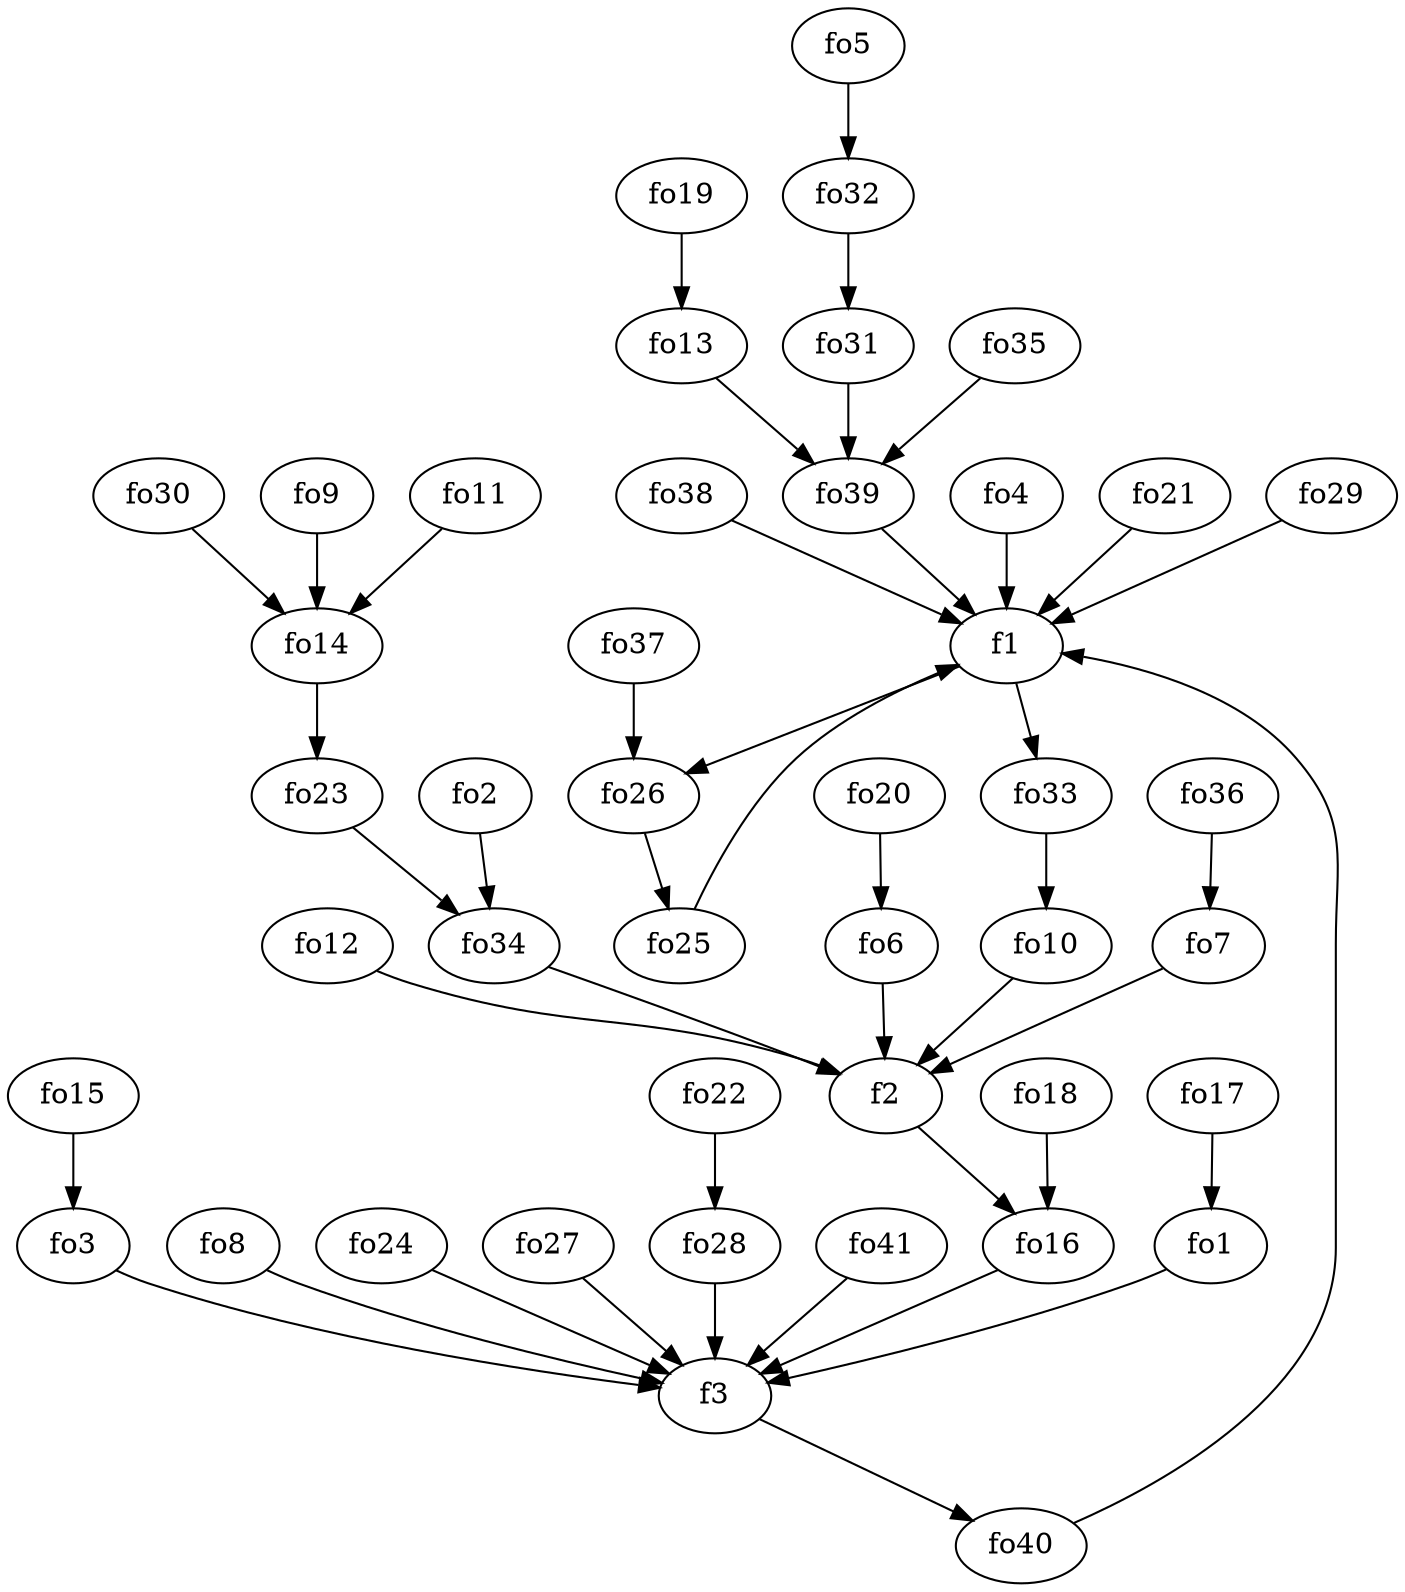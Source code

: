 strict digraph  {
f1;
f2;
f3;
fo1;
fo2;
fo3;
fo4;
fo5;
fo6;
fo7;
fo8;
fo9;
fo10;
fo11;
fo12;
fo13;
fo14;
fo15;
fo16;
fo17;
fo18;
fo19;
fo20;
fo21;
fo22;
fo23;
fo24;
fo25;
fo26;
fo27;
fo28;
fo29;
fo30;
fo31;
fo32;
fo33;
fo34;
fo35;
fo36;
fo37;
fo38;
fo39;
fo40;
fo41;
f1 -> fo26  [weight=2];
f1 -> fo33  [weight=2];
f2 -> fo16  [weight=2];
f3 -> fo40  [weight=2];
fo1 -> f3  [weight=2];
fo2 -> fo34  [weight=2];
fo3 -> f3  [weight=2];
fo4 -> f1  [weight=2];
fo5 -> fo32  [weight=2];
fo6 -> f2  [weight=2];
fo7 -> f2  [weight=2];
fo8 -> f3  [weight=2];
fo9 -> fo14  [weight=2];
fo10 -> f2  [weight=2];
fo11 -> fo14  [weight=2];
fo12 -> f2  [weight=2];
fo13 -> fo39  [weight=2];
fo14 -> fo23  [weight=2];
fo15 -> fo3  [weight=2];
fo16 -> f3  [weight=2];
fo17 -> fo1  [weight=2];
fo18 -> fo16  [weight=2];
fo19 -> fo13  [weight=2];
fo20 -> fo6  [weight=2];
fo21 -> f1  [weight=2];
fo22 -> fo28  [weight=2];
fo23 -> fo34  [weight=2];
fo24 -> f3  [weight=2];
fo25 -> f1  [weight=2];
fo26 -> fo25  [weight=2];
fo27 -> f3  [weight=2];
fo28 -> f3  [weight=2];
fo29 -> f1  [weight=2];
fo30 -> fo14  [weight=2];
fo31 -> fo39  [weight=2];
fo32 -> fo31  [weight=2];
fo33 -> fo10  [weight=2];
fo34 -> f2  [weight=2];
fo35 -> fo39  [weight=2];
fo36 -> fo7  [weight=2];
fo37 -> fo26  [weight=2];
fo38 -> f1  [weight=2];
fo39 -> f1  [weight=2];
fo40 -> f1  [weight=2];
fo41 -> f3  [weight=2];
}
